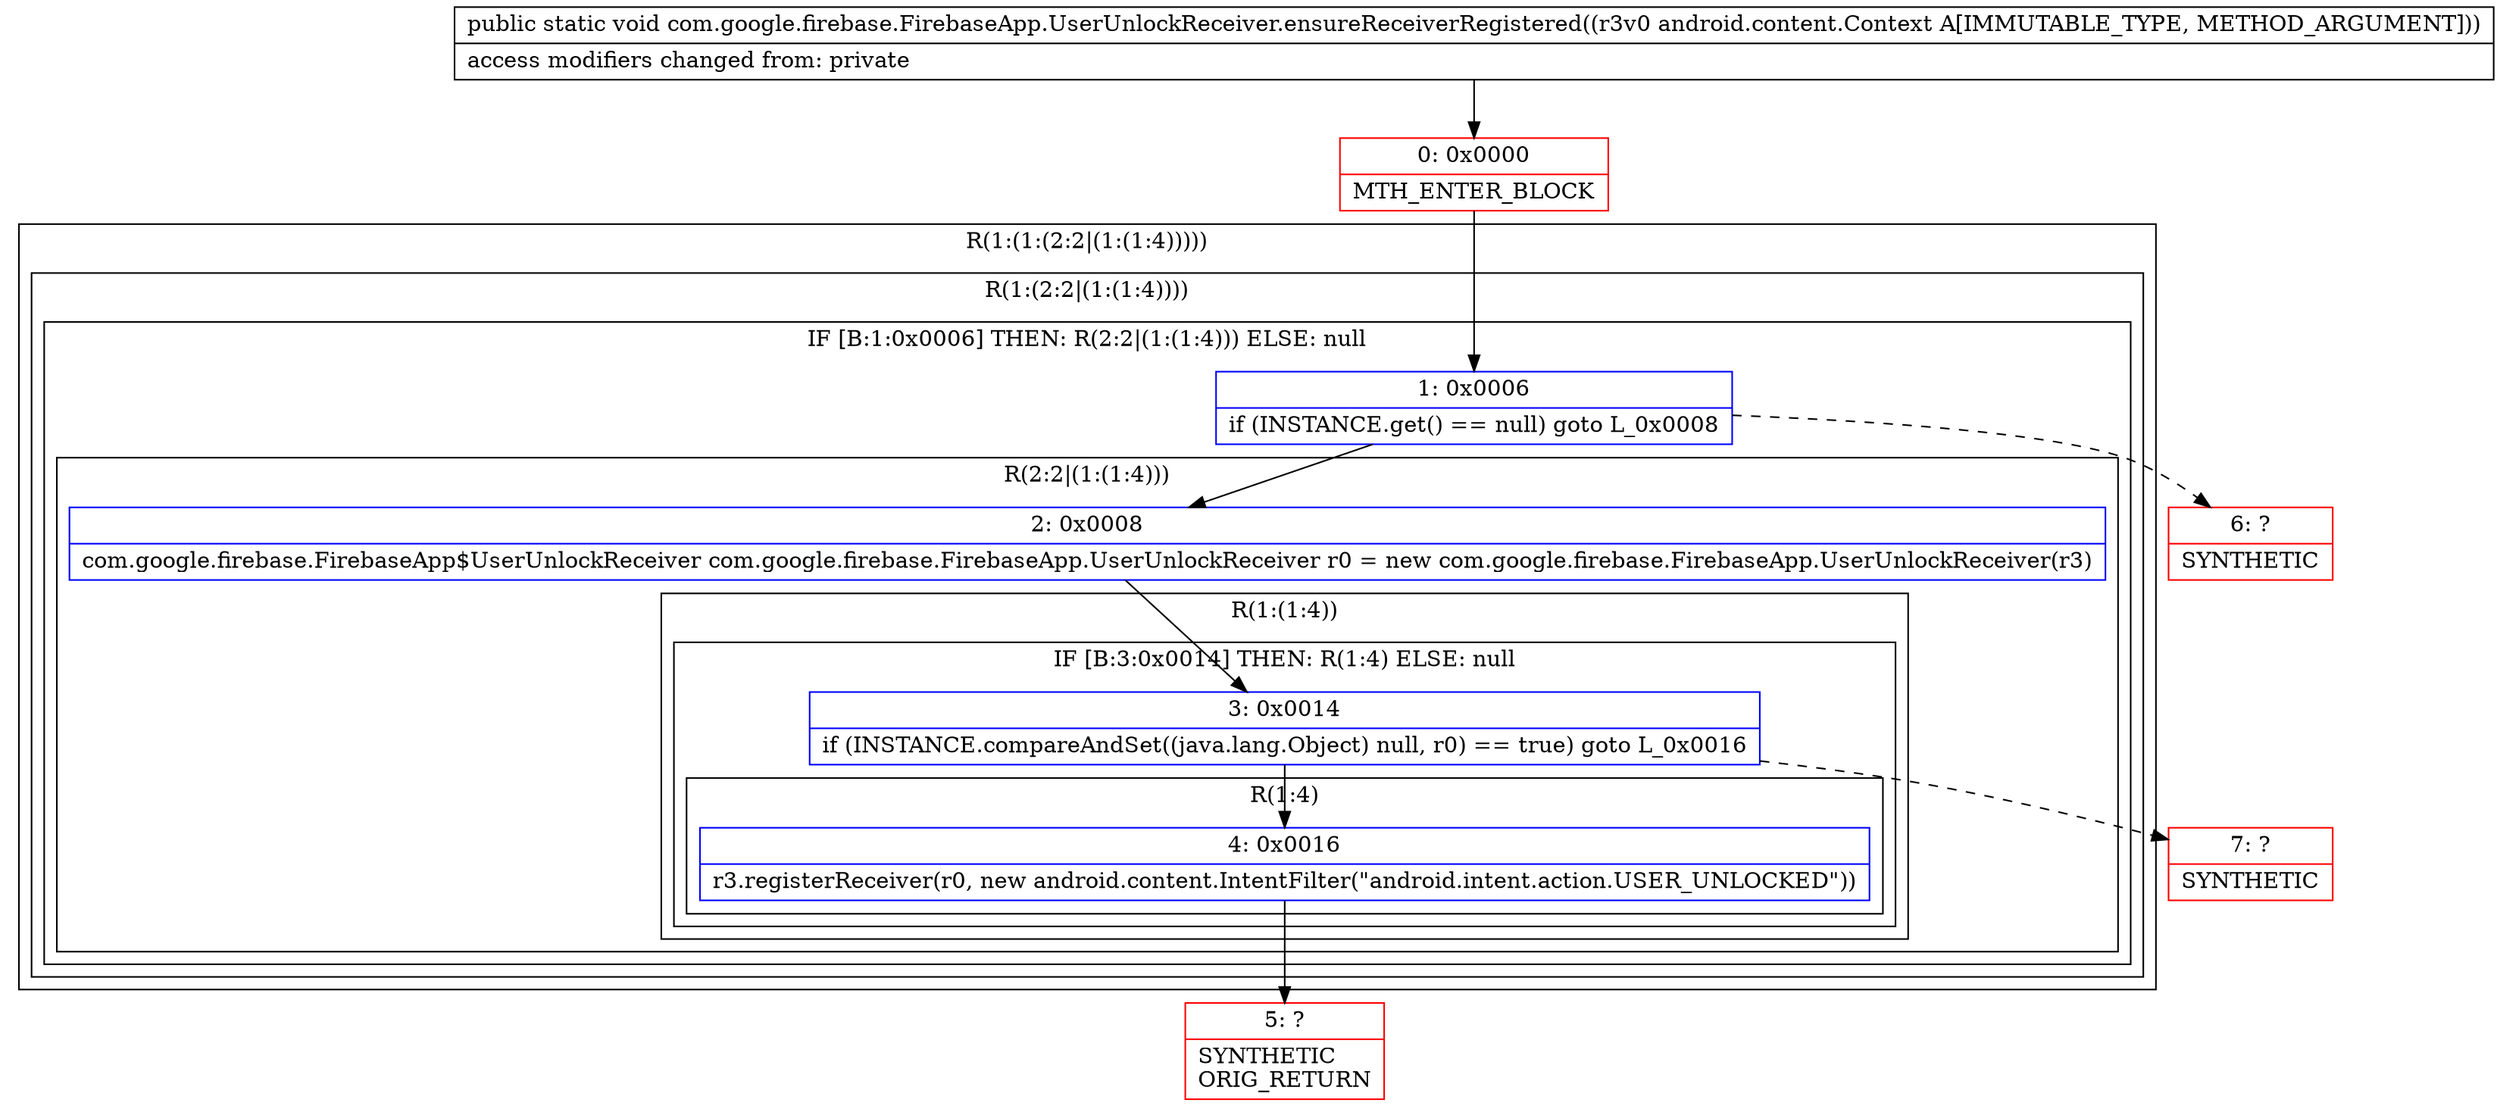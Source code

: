digraph "CFG forcom.google.firebase.FirebaseApp.UserUnlockReceiver.ensureReceiverRegistered(Landroid\/content\/Context;)V" {
subgraph cluster_Region_161454558 {
label = "R(1:(1:(2:2|(1:(1:4)))))";
node [shape=record,color=blue];
subgraph cluster_Region_1249675164 {
label = "R(1:(2:2|(1:(1:4))))";
node [shape=record,color=blue];
subgraph cluster_IfRegion_1858927208 {
label = "IF [B:1:0x0006] THEN: R(2:2|(1:(1:4))) ELSE: null";
node [shape=record,color=blue];
Node_1 [shape=record,label="{1\:\ 0x0006|if (INSTANCE.get() == null) goto L_0x0008\l}"];
subgraph cluster_Region_853647605 {
label = "R(2:2|(1:(1:4)))";
node [shape=record,color=blue];
Node_2 [shape=record,label="{2\:\ 0x0008|com.google.firebase.FirebaseApp$UserUnlockReceiver com.google.firebase.FirebaseApp.UserUnlockReceiver r0 = new com.google.firebase.FirebaseApp.UserUnlockReceiver(r3)\l}"];
subgraph cluster_Region_1371609111 {
label = "R(1:(1:4))";
node [shape=record,color=blue];
subgraph cluster_IfRegion_310284615 {
label = "IF [B:3:0x0014] THEN: R(1:4) ELSE: null";
node [shape=record,color=blue];
Node_3 [shape=record,label="{3\:\ 0x0014|if (INSTANCE.compareAndSet((java.lang.Object) null, r0) == true) goto L_0x0016\l}"];
subgraph cluster_Region_1966914833 {
label = "R(1:4)";
node [shape=record,color=blue];
Node_4 [shape=record,label="{4\:\ 0x0016|r3.registerReceiver(r0, new android.content.IntentFilter(\"android.intent.action.USER_UNLOCKED\"))\l}"];
}
}
}
}
}
}
}
Node_0 [shape=record,color=red,label="{0\:\ 0x0000|MTH_ENTER_BLOCK\l}"];
Node_5 [shape=record,color=red,label="{5\:\ ?|SYNTHETIC\lORIG_RETURN\l}"];
Node_6 [shape=record,color=red,label="{6\:\ ?|SYNTHETIC\l}"];
Node_7 [shape=record,color=red,label="{7\:\ ?|SYNTHETIC\l}"];
MethodNode[shape=record,label="{public static void com.google.firebase.FirebaseApp.UserUnlockReceiver.ensureReceiverRegistered((r3v0 android.content.Context A[IMMUTABLE_TYPE, METHOD_ARGUMENT]))  | access modifiers changed from: private\l}"];
MethodNode -> Node_0;
Node_1 -> Node_2;
Node_1 -> Node_6[style=dashed];
Node_2 -> Node_3;
Node_3 -> Node_4;
Node_3 -> Node_7[style=dashed];
Node_4 -> Node_5;
Node_0 -> Node_1;
}

